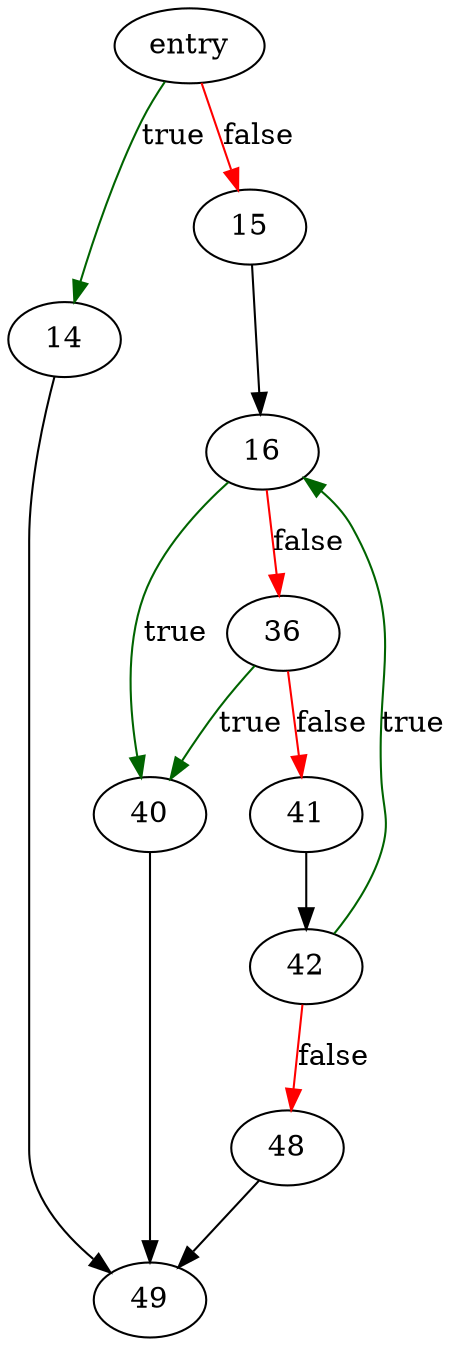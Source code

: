 digraph "unixGetTempname" {
	// Node definitions.
	2 [label=entry];
	14;
	15;
	16;
	36;
	40;
	41;
	42;
	48;
	49;

	// Edge definitions.
	2 -> 14 [
		color=darkgreen
		label=true
	];
	2 -> 15 [
		color=red
		label=false
	];
	14 -> 49;
	15 -> 16;
	16 -> 36 [
		color=red
		label=false
	];
	16 -> 40 [
		color=darkgreen
		label=true
	];
	36 -> 40 [
		color=darkgreen
		label=true
	];
	36 -> 41 [
		color=red
		label=false
	];
	40 -> 49;
	41 -> 42;
	42 -> 16 [
		color=darkgreen
		label=true
	];
	42 -> 48 [
		color=red
		label=false
	];
	48 -> 49;
}